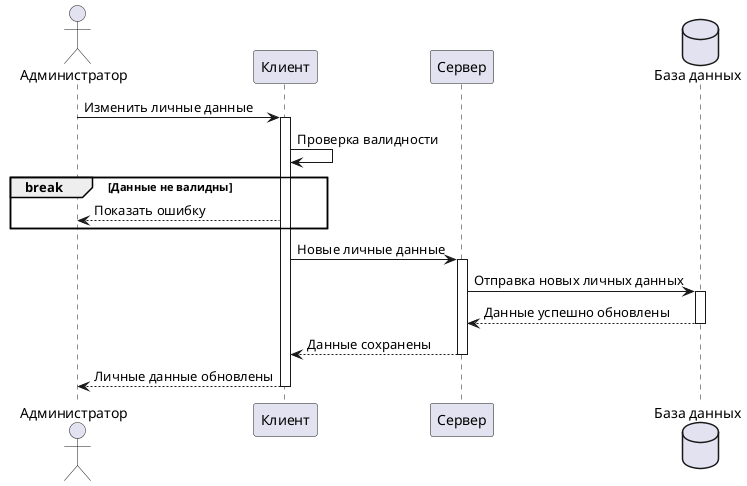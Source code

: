 @startuml
actor "Администратор" as user
participant "Клиент" as client
participant "Сервер" as server
database "База данных" as db

user -> client : Изменить личные данные
activate client

client -> client: Проверка валидности
break Данные не валидны
   client --> user: Показать ошибку
end

client -> server: Новые личные данные
activate server
server -> db: Отправка новых личных данных
activate db
db --> server: Данные успешно обновлены
deactivate db
server --> client: Данные сохранены
deactivate server
client --> user: Личные данные обновлены
deactivate client
@enduml